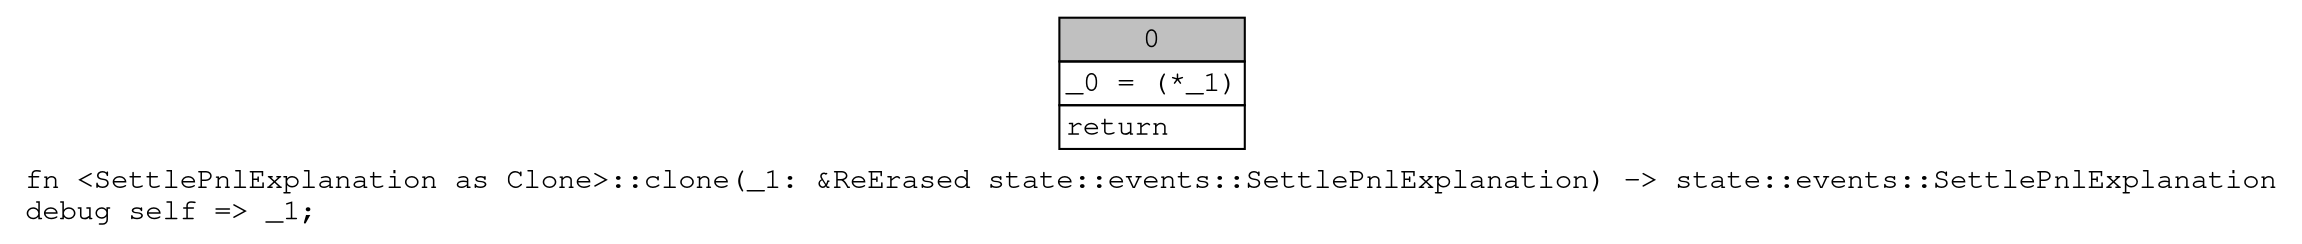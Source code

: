 digraph Mir_0_15883 {
    graph [fontname="Courier, monospace"];
    node [fontname="Courier, monospace"];
    edge [fontname="Courier, monospace"];
    label=<fn &lt;SettlePnlExplanation as Clone&gt;::clone(_1: &amp;ReErased state::events::SettlePnlExplanation) -&gt; state::events::SettlePnlExplanation<br align="left"/>debug self =&gt; _1;<br align="left"/>>;
    bb0__0_15883 [shape="none", label=<<table border="0" cellborder="1" cellspacing="0"><tr><td bgcolor="gray" align="center" colspan="1">0</td></tr><tr><td align="left" balign="left">_0 = (*_1)<br/></td></tr><tr><td align="left">return</td></tr></table>>];
}
